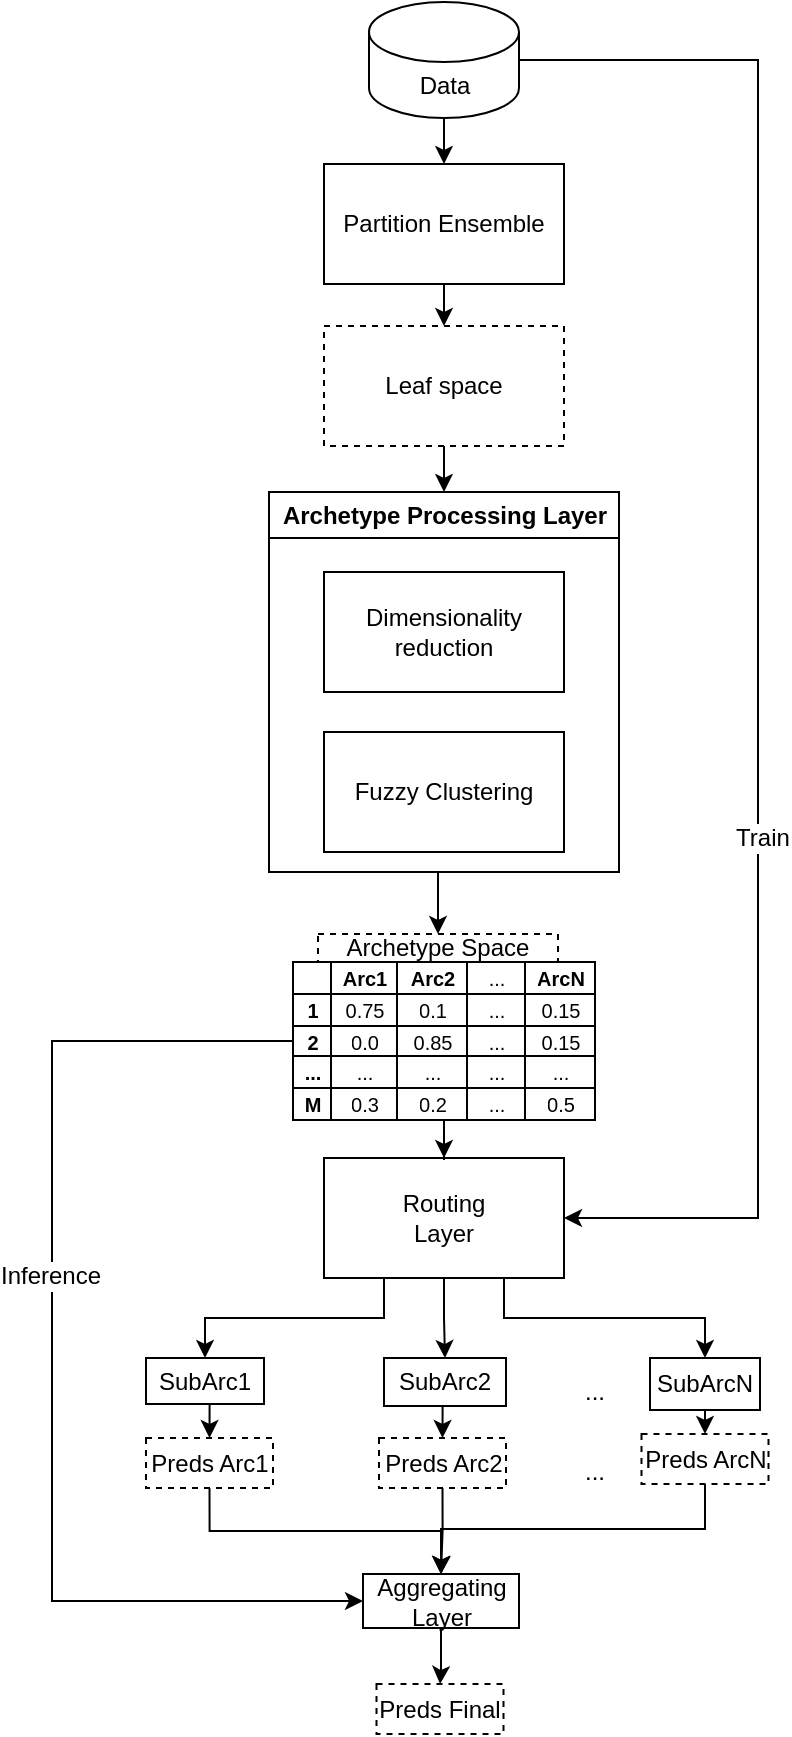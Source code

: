 <mxfile version="20.5.3" type="device"><diagram id="Wk5RuIrPGxS5nrOw1PEM" name="Page-1"><mxGraphModel dx="1731" dy="835" grid="0" gridSize="10" guides="1" tooltips="1" connect="1" arrows="1" fold="1" page="1" pageScale="1" pageWidth="850" pageHeight="1100" math="0" shadow="0"><root><mxCell id="0"/><mxCell id="1" parent="0"/><mxCell id="d3qQuDJgUJn-1AonJ4OD-15" style="edgeStyle=orthogonalEdgeStyle;rounded=0;orthogonalLoop=1;jettySize=auto;html=1;exitX=0.5;exitY=1;exitDx=0;exitDy=0;" edge="1" parent="1" source="d3qQuDJgUJn-1AonJ4OD-1" target="d3qQuDJgUJn-1AonJ4OD-2"><mxGeometry relative="1" as="geometry"/></mxCell><mxCell id="d3qQuDJgUJn-1AonJ4OD-1" value="Partition Ensemble" style="rounded=0;whiteSpace=wrap;html=1;" vertex="1" parent="1"><mxGeometry x="330" y="236" width="120" height="60" as="geometry"/></mxCell><mxCell id="d3qQuDJgUJn-1AonJ4OD-17" style="edgeStyle=orthogonalEdgeStyle;rounded=0;orthogonalLoop=1;jettySize=auto;html=1;exitX=0.5;exitY=1;exitDx=0;exitDy=0;entryX=0.5;entryY=0;entryDx=0;entryDy=0;" edge="1" parent="1" source="d3qQuDJgUJn-1AonJ4OD-6" target="d3qQuDJgUJn-1AonJ4OD-11"><mxGeometry relative="1" as="geometry"/></mxCell><mxCell id="d3qQuDJgUJn-1AonJ4OD-6" value="Archetype Processing Layer" style="swimlane;whiteSpace=wrap;html=1;" vertex="1" parent="1"><mxGeometry x="302.5" y="400" width="175" height="190" as="geometry"/></mxCell><mxCell id="d3qQuDJgUJn-1AonJ4OD-3" value="Dimensionality reduction" style="rounded=0;whiteSpace=wrap;html=1;" vertex="1" parent="d3qQuDJgUJn-1AonJ4OD-6"><mxGeometry x="27.5" y="40" width="120" height="60" as="geometry"/></mxCell><mxCell id="d3qQuDJgUJn-1AonJ4OD-5" value="Fuzzy Clustering" style="rounded=0;whiteSpace=wrap;html=1;" vertex="1" parent="d3qQuDJgUJn-1AonJ4OD-6"><mxGeometry x="27.5" y="120" width="120" height="60" as="geometry"/></mxCell><mxCell id="d3qQuDJgUJn-1AonJ4OD-126" style="edgeStyle=orthogonalEdgeStyle;rounded=0;orthogonalLoop=1;jettySize=auto;html=1;exitX=0.5;exitY=1;exitDx=0;exitDy=0;entryX=0.5;entryY=0;entryDx=0;entryDy=0;fontSize=12;" edge="1" parent="1" source="d3qQuDJgUJn-1AonJ4OD-7" target="d3qQuDJgUJn-1AonJ4OD-122"><mxGeometry relative="1" as="geometry"/></mxCell><mxCell id="d3qQuDJgUJn-1AonJ4OD-7" value="SubArc1" style="rounded=0;whiteSpace=wrap;html=1;" vertex="1" parent="1"><mxGeometry x="241" y="833" width="59" height="23" as="geometry"/></mxCell><mxCell id="d3qQuDJgUJn-1AonJ4OD-16" style="edgeStyle=orthogonalEdgeStyle;rounded=0;orthogonalLoop=1;jettySize=auto;html=1;exitX=0.5;exitY=1;exitDx=0;exitDy=0;entryX=0.5;entryY=0;entryDx=0;entryDy=0;" edge="1" parent="1" source="d3qQuDJgUJn-1AonJ4OD-2" target="d3qQuDJgUJn-1AonJ4OD-6"><mxGeometry relative="1" as="geometry"/></mxCell><mxCell id="d3qQuDJgUJn-1AonJ4OD-2" value="Leaf space" style="rounded=0;whiteSpace=wrap;html=1;dashed=1;" vertex="1" parent="1"><mxGeometry x="330" y="317" width="120" height="60" as="geometry"/></mxCell><mxCell id="d3qQuDJgUJn-1AonJ4OD-127" style="edgeStyle=orthogonalEdgeStyle;rounded=0;orthogonalLoop=1;jettySize=auto;html=1;exitX=0.5;exitY=1;exitDx=0;exitDy=0;entryX=0.5;entryY=0;entryDx=0;entryDy=0;fontSize=12;" edge="1" parent="1" source="d3qQuDJgUJn-1AonJ4OD-8" target="d3qQuDJgUJn-1AonJ4OD-123"><mxGeometry relative="1" as="geometry"/></mxCell><mxCell id="d3qQuDJgUJn-1AonJ4OD-8" value="SubArc2" style="rounded=0;whiteSpace=wrap;html=1;" vertex="1" parent="1"><mxGeometry x="360" y="833" width="61" height="24" as="geometry"/></mxCell><mxCell id="d3qQuDJgUJn-1AonJ4OD-128" style="edgeStyle=orthogonalEdgeStyle;rounded=0;orthogonalLoop=1;jettySize=auto;html=1;exitX=0.5;exitY=1;exitDx=0;exitDy=0;entryX=0.5;entryY=0;entryDx=0;entryDy=0;fontSize=12;" edge="1" parent="1" source="d3qQuDJgUJn-1AonJ4OD-9" target="d3qQuDJgUJn-1AonJ4OD-124"><mxGeometry relative="1" as="geometry"/></mxCell><mxCell id="d3qQuDJgUJn-1AonJ4OD-9" value="SubArcN" style="rounded=0;whiteSpace=wrap;html=1;" vertex="1" parent="1"><mxGeometry x="493" y="833" width="55" height="26" as="geometry"/></mxCell><mxCell id="d3qQuDJgUJn-1AonJ4OD-10" value="..." style="text;html=1;align=center;verticalAlign=middle;resizable=0;points=[];autosize=1;strokeColor=none;fillColor=none;dashed=1;" vertex="1" parent="1"><mxGeometry x="450" y="835" width="30" height="30" as="geometry"/></mxCell><mxCell id="d3qQuDJgUJn-1AonJ4OD-11" value="Archetype Space" style="rounded=0;whiteSpace=wrap;html=1;dashed=1;" vertex="1" parent="1"><mxGeometry x="327" y="621" width="120" height="14" as="geometry"/></mxCell><mxCell id="d3qQuDJgUJn-1AonJ4OD-14" style="edgeStyle=orthogonalEdgeStyle;rounded=0;orthogonalLoop=1;jettySize=auto;html=1;exitX=0.5;exitY=1;exitDx=0;exitDy=0;exitPerimeter=0;" edge="1" parent="1" source="d3qQuDJgUJn-1AonJ4OD-13" target="d3qQuDJgUJn-1AonJ4OD-1"><mxGeometry relative="1" as="geometry"/></mxCell><mxCell id="d3qQuDJgUJn-1AonJ4OD-120" style="edgeStyle=orthogonalEdgeStyle;rounded=0;orthogonalLoop=1;jettySize=auto;html=1;exitX=1;exitY=0.5;exitDx=0;exitDy=0;exitPerimeter=0;entryX=1;entryY=0.5;entryDx=0;entryDy=0;fontSize=12;" edge="1" parent="1" source="d3qQuDJgUJn-1AonJ4OD-13" target="d3qQuDJgUJn-1AonJ4OD-18"><mxGeometry relative="1" as="geometry"><Array as="points"><mxPoint x="547" y="184"/><mxPoint x="547" y="763"/></Array></mxGeometry></mxCell><mxCell id="d3qQuDJgUJn-1AonJ4OD-141" value="Train" style="edgeLabel;html=1;align=center;verticalAlign=middle;resizable=0;points=[];fontSize=12;" vertex="1" connectable="0" parent="d3qQuDJgUJn-1AonJ4OD-120"><mxGeometry x="0.276" y="2" relative="1" as="geometry"><mxPoint y="1" as="offset"/></mxGeometry></mxCell><mxCell id="d3qQuDJgUJn-1AonJ4OD-13" value="Data" style="shape=cylinder3;whiteSpace=wrap;html=1;boundedLbl=1;backgroundOutline=1;size=15;" vertex="1" parent="1"><mxGeometry x="352.5" y="155" width="75" height="58" as="geometry"/></mxCell><mxCell id="d3qQuDJgUJn-1AonJ4OD-117" style="edgeStyle=orthogonalEdgeStyle;rounded=0;orthogonalLoop=1;jettySize=auto;html=1;exitX=0.25;exitY=1;exitDx=0;exitDy=0;entryX=0.5;entryY=0;entryDx=0;entryDy=0;fontSize=12;" edge="1" parent="1" source="d3qQuDJgUJn-1AonJ4OD-18" target="d3qQuDJgUJn-1AonJ4OD-7"><mxGeometry relative="1" as="geometry"/></mxCell><mxCell id="d3qQuDJgUJn-1AonJ4OD-118" style="edgeStyle=orthogonalEdgeStyle;rounded=0;orthogonalLoop=1;jettySize=auto;html=1;exitX=0.5;exitY=1;exitDx=0;exitDy=0;entryX=0.5;entryY=0;entryDx=0;entryDy=0;fontSize=12;" edge="1" parent="1" source="d3qQuDJgUJn-1AonJ4OD-18" target="d3qQuDJgUJn-1AonJ4OD-8"><mxGeometry relative="1" as="geometry"/></mxCell><mxCell id="d3qQuDJgUJn-1AonJ4OD-119" style="edgeStyle=orthogonalEdgeStyle;rounded=0;orthogonalLoop=1;jettySize=auto;html=1;exitX=0.75;exitY=1;exitDx=0;exitDy=0;entryX=0.5;entryY=0;entryDx=0;entryDy=0;fontSize=12;" edge="1" parent="1" source="d3qQuDJgUJn-1AonJ4OD-18" target="d3qQuDJgUJn-1AonJ4OD-9"><mxGeometry relative="1" as="geometry"/></mxCell><mxCell id="d3qQuDJgUJn-1AonJ4OD-18" value="Routing&lt;br&gt;Layer" style="rounded=0;whiteSpace=wrap;html=1;" vertex="1" parent="1"><mxGeometry x="330" y="733" width="120" height="60" as="geometry"/></mxCell><mxCell id="d3qQuDJgUJn-1AonJ4OD-116" value="" style="edgeStyle=orthogonalEdgeStyle;rounded=0;orthogonalLoop=1;jettySize=auto;html=1;fontSize=12;" edge="1" parent="1" source="d3qQuDJgUJn-1AonJ4OD-84" target="d3qQuDJgUJn-1AonJ4OD-18"><mxGeometry relative="1" as="geometry"/></mxCell><mxCell id="d3qQuDJgUJn-1AonJ4OD-84" value="" style="shape=table;startSize=0;container=1;collapsible=0;childLayout=tableLayout;fontSize=10;" vertex="1" parent="1"><mxGeometry x="314.5" y="635" width="151" height="79" as="geometry"/></mxCell><mxCell id="d3qQuDJgUJn-1AonJ4OD-85" value="" style="shape=tableRow;horizontal=0;startSize=0;swimlaneHead=0;swimlaneBody=0;top=0;left=0;bottom=0;right=0;collapsible=0;dropTarget=0;fillColor=none;points=[[0,0.5],[1,0.5]];portConstraint=eastwest;fontSize=10;" vertex="1" parent="d3qQuDJgUJn-1AonJ4OD-84"><mxGeometry width="151" height="16" as="geometry"/></mxCell><mxCell id="d3qQuDJgUJn-1AonJ4OD-86" value="" style="shape=partialRectangle;html=1;whiteSpace=wrap;connectable=0;overflow=hidden;fillColor=none;top=0;left=0;bottom=0;right=0;pointerEvents=1;fontSize=10;" vertex="1" parent="d3qQuDJgUJn-1AonJ4OD-85"><mxGeometry width="19" height="16" as="geometry"><mxRectangle width="19" height="16" as="alternateBounds"/></mxGeometry></mxCell><mxCell id="d3qQuDJgUJn-1AonJ4OD-87" value="&lt;b&gt;Arc1&lt;/b&gt;" style="shape=partialRectangle;html=1;whiteSpace=wrap;connectable=0;overflow=hidden;fillColor=none;top=0;left=0;bottom=0;right=0;pointerEvents=1;fontSize=10;" vertex="1" parent="d3qQuDJgUJn-1AonJ4OD-85"><mxGeometry x="19" width="33" height="16" as="geometry"><mxRectangle width="33" height="16" as="alternateBounds"/></mxGeometry></mxCell><mxCell id="d3qQuDJgUJn-1AonJ4OD-88" value="&lt;b&gt;Arc2&lt;/b&gt;" style="shape=partialRectangle;html=1;whiteSpace=wrap;connectable=0;overflow=hidden;fillColor=none;top=0;left=0;bottom=0;right=0;pointerEvents=1;fontSize=10;" vertex="1" parent="d3qQuDJgUJn-1AonJ4OD-85"><mxGeometry x="52" width="35" height="16" as="geometry"><mxRectangle width="35" height="16" as="alternateBounds"/></mxGeometry></mxCell><mxCell id="d3qQuDJgUJn-1AonJ4OD-89" value="..." style="shape=partialRectangle;html=1;whiteSpace=wrap;connectable=0;overflow=hidden;fillColor=none;top=0;left=0;bottom=0;right=0;pointerEvents=1;fontSize=10;" vertex="1" parent="d3qQuDJgUJn-1AonJ4OD-85"><mxGeometry x="87" width="29" height="16" as="geometry"><mxRectangle width="29" height="16" as="alternateBounds"/></mxGeometry></mxCell><mxCell id="d3qQuDJgUJn-1AonJ4OD-90" value="&lt;b&gt;ArcN&lt;/b&gt;" style="shape=partialRectangle;html=1;whiteSpace=wrap;connectable=0;overflow=hidden;fillColor=none;top=0;left=0;bottom=0;right=0;pointerEvents=1;fontSize=10;" vertex="1" parent="d3qQuDJgUJn-1AonJ4OD-85"><mxGeometry x="116" width="35" height="16" as="geometry"><mxRectangle width="35" height="16" as="alternateBounds"/></mxGeometry></mxCell><mxCell id="d3qQuDJgUJn-1AonJ4OD-91" value="" style="shape=tableRow;horizontal=0;startSize=0;swimlaneHead=0;swimlaneBody=0;top=0;left=0;bottom=0;right=0;collapsible=0;dropTarget=0;fillColor=none;points=[[0,0.5],[1,0.5]];portConstraint=eastwest;fontSize=10;" vertex="1" parent="d3qQuDJgUJn-1AonJ4OD-84"><mxGeometry y="16" width="151" height="16" as="geometry"/></mxCell><mxCell id="d3qQuDJgUJn-1AonJ4OD-92" value="&lt;b&gt;1&lt;/b&gt;" style="shape=partialRectangle;html=1;whiteSpace=wrap;connectable=0;overflow=hidden;fillColor=none;top=0;left=0;bottom=0;right=0;pointerEvents=1;fontSize=10;" vertex="1" parent="d3qQuDJgUJn-1AonJ4OD-91"><mxGeometry width="19" height="16" as="geometry"><mxRectangle width="19" height="16" as="alternateBounds"/></mxGeometry></mxCell><mxCell id="d3qQuDJgUJn-1AonJ4OD-93" value="0.75" style="shape=partialRectangle;html=1;whiteSpace=wrap;connectable=0;overflow=hidden;fillColor=none;top=0;left=0;bottom=0;right=0;pointerEvents=1;fontSize=10;" vertex="1" parent="d3qQuDJgUJn-1AonJ4OD-91"><mxGeometry x="19" width="33" height="16" as="geometry"><mxRectangle width="33" height="16" as="alternateBounds"/></mxGeometry></mxCell><mxCell id="d3qQuDJgUJn-1AonJ4OD-94" value="0.1" style="shape=partialRectangle;html=1;whiteSpace=wrap;connectable=0;overflow=hidden;fillColor=none;top=0;left=0;bottom=0;right=0;pointerEvents=1;fontSize=10;" vertex="1" parent="d3qQuDJgUJn-1AonJ4OD-91"><mxGeometry x="52" width="35" height="16" as="geometry"><mxRectangle width="35" height="16" as="alternateBounds"/></mxGeometry></mxCell><mxCell id="d3qQuDJgUJn-1AonJ4OD-95" value="..." style="shape=partialRectangle;html=1;whiteSpace=wrap;connectable=0;overflow=hidden;fillColor=none;top=0;left=0;bottom=0;right=0;pointerEvents=1;fontSize=10;" vertex="1" parent="d3qQuDJgUJn-1AonJ4OD-91"><mxGeometry x="87" width="29" height="16" as="geometry"><mxRectangle width="29" height="16" as="alternateBounds"/></mxGeometry></mxCell><mxCell id="d3qQuDJgUJn-1AonJ4OD-96" value="0.15" style="shape=partialRectangle;html=1;whiteSpace=wrap;connectable=0;overflow=hidden;fillColor=none;top=0;left=0;bottom=0;right=0;pointerEvents=1;fontSize=10;" vertex="1" parent="d3qQuDJgUJn-1AonJ4OD-91"><mxGeometry x="116" width="35" height="16" as="geometry"><mxRectangle width="35" height="16" as="alternateBounds"/></mxGeometry></mxCell><mxCell id="d3qQuDJgUJn-1AonJ4OD-97" value="" style="shape=tableRow;horizontal=0;startSize=0;swimlaneHead=0;swimlaneBody=0;top=0;left=0;bottom=0;right=0;collapsible=0;dropTarget=0;fillColor=none;points=[[0,0.5],[1,0.5]];portConstraint=eastwest;fontSize=10;" vertex="1" parent="d3qQuDJgUJn-1AonJ4OD-84"><mxGeometry y="32" width="151" height="15" as="geometry"/></mxCell><mxCell id="d3qQuDJgUJn-1AonJ4OD-98" value="&lt;b&gt;2&lt;/b&gt;" style="shape=partialRectangle;html=1;whiteSpace=wrap;connectable=0;overflow=hidden;fillColor=none;top=0;left=0;bottom=0;right=0;pointerEvents=1;fontSize=10;" vertex="1" parent="d3qQuDJgUJn-1AonJ4OD-97"><mxGeometry width="19" height="15" as="geometry"><mxRectangle width="19" height="15" as="alternateBounds"/></mxGeometry></mxCell><mxCell id="d3qQuDJgUJn-1AonJ4OD-99" value="0.0" style="shape=partialRectangle;html=1;whiteSpace=wrap;connectable=0;overflow=hidden;fillColor=none;top=0;left=0;bottom=0;right=0;pointerEvents=1;fontSize=10;" vertex="1" parent="d3qQuDJgUJn-1AonJ4OD-97"><mxGeometry x="19" width="33" height="15" as="geometry"><mxRectangle width="33" height="15" as="alternateBounds"/></mxGeometry></mxCell><mxCell id="d3qQuDJgUJn-1AonJ4OD-100" value="0.85" style="shape=partialRectangle;html=1;whiteSpace=wrap;connectable=0;overflow=hidden;fillColor=none;top=0;left=0;bottom=0;right=0;pointerEvents=1;fontSize=10;" vertex="1" parent="d3qQuDJgUJn-1AonJ4OD-97"><mxGeometry x="52" width="35" height="15" as="geometry"><mxRectangle width="35" height="15" as="alternateBounds"/></mxGeometry></mxCell><mxCell id="d3qQuDJgUJn-1AonJ4OD-101" value="..." style="shape=partialRectangle;html=1;whiteSpace=wrap;connectable=0;overflow=hidden;fillColor=none;top=0;left=0;bottom=0;right=0;pointerEvents=1;fontSize=10;" vertex="1" parent="d3qQuDJgUJn-1AonJ4OD-97"><mxGeometry x="87" width="29" height="15" as="geometry"><mxRectangle width="29" height="15" as="alternateBounds"/></mxGeometry></mxCell><mxCell id="d3qQuDJgUJn-1AonJ4OD-102" value="0.15" style="shape=partialRectangle;html=1;whiteSpace=wrap;connectable=0;overflow=hidden;fillColor=none;top=0;left=0;bottom=0;right=0;pointerEvents=1;fontSize=10;" vertex="1" parent="d3qQuDJgUJn-1AonJ4OD-97"><mxGeometry x="116" width="35" height="15" as="geometry"><mxRectangle width="35" height="15" as="alternateBounds"/></mxGeometry></mxCell><mxCell id="d3qQuDJgUJn-1AonJ4OD-103" value="" style="shape=tableRow;horizontal=0;startSize=0;swimlaneHead=0;swimlaneBody=0;top=0;left=0;bottom=0;right=0;collapsible=0;dropTarget=0;fillColor=none;points=[[0,0.5],[1,0.5]];portConstraint=eastwest;fontSize=10;" vertex="1" parent="d3qQuDJgUJn-1AonJ4OD-84"><mxGeometry y="47" width="151" height="16" as="geometry"/></mxCell><mxCell id="d3qQuDJgUJn-1AonJ4OD-104" value="&lt;b&gt;...&lt;/b&gt;" style="shape=partialRectangle;html=1;whiteSpace=wrap;connectable=0;overflow=hidden;fillColor=none;top=0;left=0;bottom=0;right=0;pointerEvents=1;fontSize=10;" vertex="1" parent="d3qQuDJgUJn-1AonJ4OD-103"><mxGeometry width="19" height="16" as="geometry"><mxRectangle width="19" height="16" as="alternateBounds"/></mxGeometry></mxCell><mxCell id="d3qQuDJgUJn-1AonJ4OD-105" value="..." style="shape=partialRectangle;html=1;whiteSpace=wrap;connectable=0;overflow=hidden;fillColor=none;top=0;left=0;bottom=0;right=0;pointerEvents=1;fontSize=10;" vertex="1" parent="d3qQuDJgUJn-1AonJ4OD-103"><mxGeometry x="19" width="33" height="16" as="geometry"><mxRectangle width="33" height="16" as="alternateBounds"/></mxGeometry></mxCell><mxCell id="d3qQuDJgUJn-1AonJ4OD-106" value="..." style="shape=partialRectangle;html=1;whiteSpace=wrap;connectable=0;overflow=hidden;fillColor=none;top=0;left=0;bottom=0;right=0;pointerEvents=1;fontSize=10;" vertex="1" parent="d3qQuDJgUJn-1AonJ4OD-103"><mxGeometry x="52" width="35" height="16" as="geometry"><mxRectangle width="35" height="16" as="alternateBounds"/></mxGeometry></mxCell><mxCell id="d3qQuDJgUJn-1AonJ4OD-107" value="..." style="shape=partialRectangle;html=1;whiteSpace=wrap;connectable=0;overflow=hidden;fillColor=none;top=0;left=0;bottom=0;right=0;pointerEvents=1;fontSize=10;" vertex="1" parent="d3qQuDJgUJn-1AonJ4OD-103"><mxGeometry x="87" width="29" height="16" as="geometry"><mxRectangle width="29" height="16" as="alternateBounds"/></mxGeometry></mxCell><mxCell id="d3qQuDJgUJn-1AonJ4OD-108" value="..." style="shape=partialRectangle;html=1;whiteSpace=wrap;connectable=0;overflow=hidden;fillColor=none;top=0;left=0;bottom=0;right=0;pointerEvents=1;fontSize=10;" vertex="1" parent="d3qQuDJgUJn-1AonJ4OD-103"><mxGeometry x="116" width="35" height="16" as="geometry"><mxRectangle width="35" height="16" as="alternateBounds"/></mxGeometry></mxCell><mxCell id="d3qQuDJgUJn-1AonJ4OD-109" value="" style="shape=tableRow;horizontal=0;startSize=0;swimlaneHead=0;swimlaneBody=0;top=0;left=0;bottom=0;right=0;collapsible=0;dropTarget=0;fillColor=none;points=[[0,0.5],[1,0.5]];portConstraint=eastwest;fontSize=10;" vertex="1" parent="d3qQuDJgUJn-1AonJ4OD-84"><mxGeometry y="63" width="151" height="16" as="geometry"/></mxCell><mxCell id="d3qQuDJgUJn-1AonJ4OD-110" value="&lt;b&gt;M&lt;/b&gt;" style="shape=partialRectangle;html=1;whiteSpace=wrap;connectable=0;overflow=hidden;fillColor=none;top=0;left=0;bottom=0;right=0;pointerEvents=1;fontSize=10;" vertex="1" parent="d3qQuDJgUJn-1AonJ4OD-109"><mxGeometry width="19" height="16" as="geometry"><mxRectangle width="19" height="16" as="alternateBounds"/></mxGeometry></mxCell><mxCell id="d3qQuDJgUJn-1AonJ4OD-111" value="0.3" style="shape=partialRectangle;html=1;whiteSpace=wrap;connectable=0;overflow=hidden;fillColor=none;top=0;left=0;bottom=0;right=0;pointerEvents=1;fontSize=10;" vertex="1" parent="d3qQuDJgUJn-1AonJ4OD-109"><mxGeometry x="19" width="33" height="16" as="geometry"><mxRectangle width="33" height="16" as="alternateBounds"/></mxGeometry></mxCell><mxCell id="d3qQuDJgUJn-1AonJ4OD-112" value="0.2" style="shape=partialRectangle;html=1;whiteSpace=wrap;connectable=0;overflow=hidden;fillColor=none;top=0;left=0;bottom=0;right=0;pointerEvents=1;fontSize=10;" vertex="1" parent="d3qQuDJgUJn-1AonJ4OD-109"><mxGeometry x="52" width="35" height="16" as="geometry"><mxRectangle width="35" height="16" as="alternateBounds"/></mxGeometry></mxCell><mxCell id="d3qQuDJgUJn-1AonJ4OD-113" value="..." style="shape=partialRectangle;html=1;whiteSpace=wrap;connectable=0;overflow=hidden;fillColor=none;top=0;left=0;bottom=0;right=0;pointerEvents=1;fontSize=10;" vertex="1" parent="d3qQuDJgUJn-1AonJ4OD-109"><mxGeometry x="87" width="29" height="16" as="geometry"><mxRectangle width="29" height="16" as="alternateBounds"/></mxGeometry></mxCell><mxCell id="d3qQuDJgUJn-1AonJ4OD-114" value="0.5" style="shape=partialRectangle;html=1;whiteSpace=wrap;connectable=0;overflow=hidden;fillColor=none;top=0;left=0;bottom=0;right=0;pointerEvents=1;fontSize=10;" vertex="1" parent="d3qQuDJgUJn-1AonJ4OD-109"><mxGeometry x="116" width="35" height="16" as="geometry"><mxRectangle width="35" height="16" as="alternateBounds"/></mxGeometry></mxCell><mxCell id="d3qQuDJgUJn-1AonJ4OD-140" style="edgeStyle=orthogonalEdgeStyle;rounded=0;orthogonalLoop=1;jettySize=auto;html=1;exitX=0.5;exitY=1;exitDx=0;exitDy=0;fontSize=12;" edge="1" parent="1" source="d3qQuDJgUJn-1AonJ4OD-121" target="d3qQuDJgUJn-1AonJ4OD-139"><mxGeometry relative="1" as="geometry"/></mxCell><mxCell id="d3qQuDJgUJn-1AonJ4OD-121" value="Aggregating&lt;br&gt;Layer" style="rounded=0;whiteSpace=wrap;html=1;" vertex="1" parent="1"><mxGeometry x="349.5" y="941" width="78" height="27" as="geometry"/></mxCell><mxCell id="d3qQuDJgUJn-1AonJ4OD-129" style="edgeStyle=orthogonalEdgeStyle;rounded=0;orthogonalLoop=1;jettySize=auto;html=1;exitX=0.5;exitY=1;exitDx=0;exitDy=0;fontSize=12;" edge="1" parent="1" source="d3qQuDJgUJn-1AonJ4OD-122" target="d3qQuDJgUJn-1AonJ4OD-121"><mxGeometry relative="1" as="geometry"/></mxCell><mxCell id="d3qQuDJgUJn-1AonJ4OD-122" value="Preds Arc1" style="rounded=0;whiteSpace=wrap;html=1;dashed=1;" vertex="1" parent="1"><mxGeometry x="241" y="873" width="63.5" height="25" as="geometry"/></mxCell><mxCell id="d3qQuDJgUJn-1AonJ4OD-132" style="edgeStyle=orthogonalEdgeStyle;rounded=0;orthogonalLoop=1;jettySize=auto;html=1;exitX=0.5;exitY=1;exitDx=0;exitDy=0;entryX=0.5;entryY=0;entryDx=0;entryDy=0;fontSize=12;" edge="1" parent="1" source="d3qQuDJgUJn-1AonJ4OD-123" target="d3qQuDJgUJn-1AonJ4OD-121"><mxGeometry relative="1" as="geometry"/></mxCell><mxCell id="d3qQuDJgUJn-1AonJ4OD-123" value="Preds Arc2" style="rounded=0;whiteSpace=wrap;html=1;dashed=1;" vertex="1" parent="1"><mxGeometry x="357.5" y="873" width="63.5" height="25" as="geometry"/></mxCell><mxCell id="d3qQuDJgUJn-1AonJ4OD-135" style="edgeStyle=orthogonalEdgeStyle;rounded=0;orthogonalLoop=1;jettySize=auto;html=1;exitX=0.5;exitY=1;exitDx=0;exitDy=0;entryX=0.5;entryY=0;entryDx=0;entryDy=0;fontSize=12;" edge="1" parent="1" source="d3qQuDJgUJn-1AonJ4OD-124" target="d3qQuDJgUJn-1AonJ4OD-121"><mxGeometry relative="1" as="geometry"/></mxCell><mxCell id="d3qQuDJgUJn-1AonJ4OD-124" value="Preds ArcN" style="rounded=0;whiteSpace=wrap;html=1;dashed=1;" vertex="1" parent="1"><mxGeometry x="488.75" y="871" width="63.5" height="25" as="geometry"/></mxCell><mxCell id="d3qQuDJgUJn-1AonJ4OD-125" value="..." style="text;html=1;align=center;verticalAlign=middle;resizable=0;points=[];autosize=1;strokeColor=none;fillColor=none;dashed=1;" vertex="1" parent="1"><mxGeometry x="450" y="875" width="30" height="30" as="geometry"/></mxCell><mxCell id="d3qQuDJgUJn-1AonJ4OD-136" style="edgeStyle=orthogonalEdgeStyle;rounded=0;orthogonalLoop=1;jettySize=auto;html=1;exitX=0;exitY=0.5;exitDx=0;exitDy=0;entryX=0;entryY=0.5;entryDx=0;entryDy=0;fontSize=12;" edge="1" parent="1" source="d3qQuDJgUJn-1AonJ4OD-97" target="d3qQuDJgUJn-1AonJ4OD-121"><mxGeometry relative="1" as="geometry"><Array as="points"><mxPoint x="194" y="675"/><mxPoint x="194" y="955"/></Array></mxGeometry></mxCell><mxCell id="d3qQuDJgUJn-1AonJ4OD-138" value="Inference" style="edgeLabel;html=1;align=center;verticalAlign=middle;resizable=0;points=[];fontSize=12;" vertex="1" connectable="0" parent="d3qQuDJgUJn-1AonJ4OD-136"><mxGeometry x="-0.144" y="-1" relative="1" as="geometry"><mxPoint as="offset"/></mxGeometry></mxCell><mxCell id="d3qQuDJgUJn-1AonJ4OD-139" value="Preds Final" style="rounded=0;whiteSpace=wrap;html=1;dashed=1;" vertex="1" parent="1"><mxGeometry x="356.25" y="996" width="63.5" height="25" as="geometry"/></mxCell></root></mxGraphModel></diagram></mxfile>